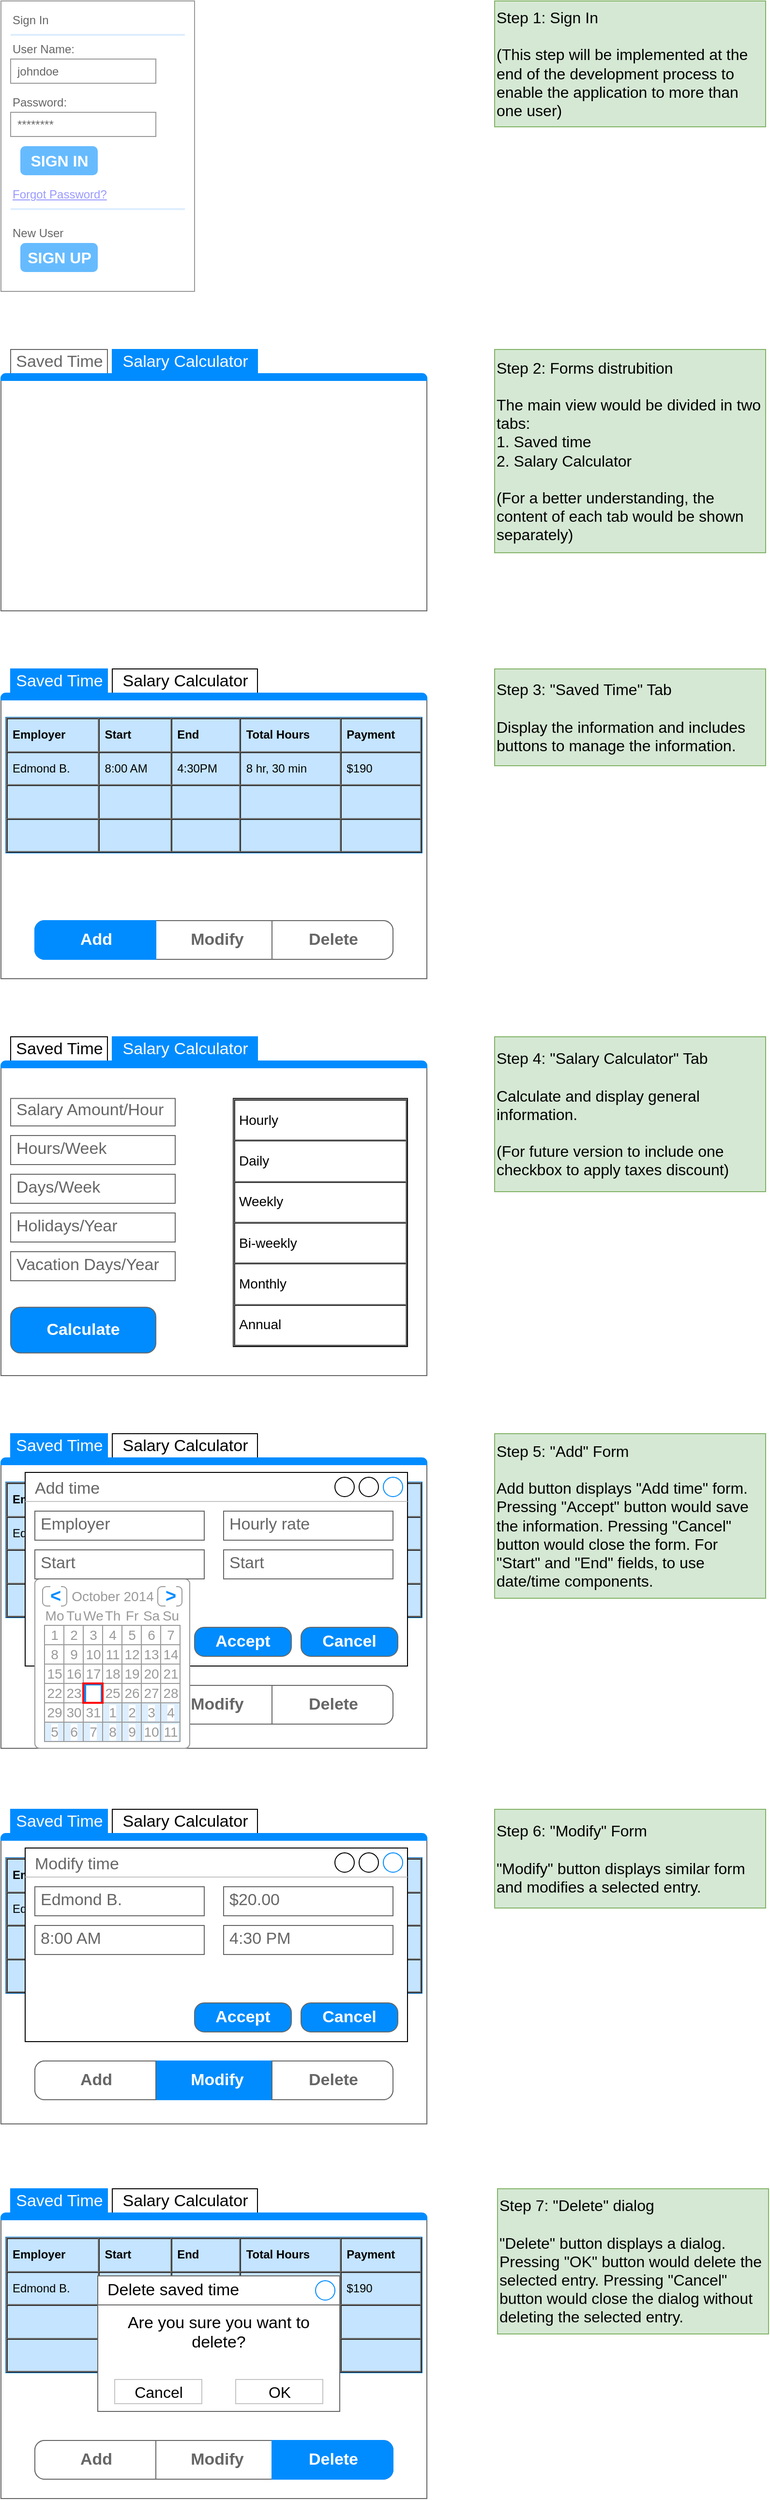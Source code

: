 <mxfile version="15.4.0" type="device"><diagram id="68cm5caINbLfZs6ACU4p" name="Page-1"><mxGraphModel dx="1280" dy="817" grid="1" gridSize="10" guides="1" tooltips="1" connect="1" arrows="1" fold="1" page="1" pageScale="1" pageWidth="850" pageHeight="1100" math="0" shadow="0"><root><mxCell id="0"/><mxCell id="1" parent="0"/><mxCell id="SIRXcxgCs5eC1_aGrx0R-23" value="" style="strokeWidth=1;shadow=0;dashed=0;align=center;html=1;shape=mxgraph.mockup.forms.rrect;rSize=0;strokeColor=#999999;fillColor=#ffffff;" vertex="1" parent="1"><mxGeometry x="40" y="40" width="200" height="300" as="geometry"/></mxCell><mxCell id="SIRXcxgCs5eC1_aGrx0R-24" value="Sign In" style="strokeWidth=1;shadow=0;dashed=0;align=center;html=1;shape=mxgraph.mockup.forms.anchor;fontSize=12;fontColor=#666666;align=left;resizeWidth=1;spacingLeft=0;" vertex="1" parent="SIRXcxgCs5eC1_aGrx0R-23"><mxGeometry width="100" height="20" relative="1" as="geometry"><mxPoint x="10" y="10" as="offset"/></mxGeometry></mxCell><mxCell id="SIRXcxgCs5eC1_aGrx0R-25" value="" style="shape=line;strokeColor=#ddeeff;strokeWidth=2;html=1;resizeWidth=1;" vertex="1" parent="SIRXcxgCs5eC1_aGrx0R-23"><mxGeometry width="180" height="10" relative="1" as="geometry"><mxPoint x="10" y="30" as="offset"/></mxGeometry></mxCell><mxCell id="SIRXcxgCs5eC1_aGrx0R-26" value="User Name:" style="strokeWidth=1;shadow=0;dashed=0;align=center;html=1;shape=mxgraph.mockup.forms.anchor;fontSize=12;fontColor=#666666;align=left;resizeWidth=1;spacingLeft=0;" vertex="1" parent="SIRXcxgCs5eC1_aGrx0R-23"><mxGeometry width="100" height="20" relative="1" as="geometry"><mxPoint x="10" y="40" as="offset"/></mxGeometry></mxCell><mxCell id="SIRXcxgCs5eC1_aGrx0R-27" value="johndoe" style="strokeWidth=1;shadow=0;dashed=0;align=center;html=1;shape=mxgraph.mockup.forms.rrect;rSize=0;strokeColor=#999999;fontColor=#666666;align=left;spacingLeft=5;resizeWidth=1;" vertex="1" parent="SIRXcxgCs5eC1_aGrx0R-23"><mxGeometry width="150" height="25" relative="1" as="geometry"><mxPoint x="10" y="60" as="offset"/></mxGeometry></mxCell><mxCell id="SIRXcxgCs5eC1_aGrx0R-28" value="Password:" style="strokeWidth=1;shadow=0;dashed=0;align=center;html=1;shape=mxgraph.mockup.forms.anchor;fontSize=12;fontColor=#666666;align=left;resizeWidth=1;spacingLeft=0;" vertex="1" parent="SIRXcxgCs5eC1_aGrx0R-23"><mxGeometry width="100" height="20" relative="1" as="geometry"><mxPoint x="10" y="95" as="offset"/></mxGeometry></mxCell><mxCell id="SIRXcxgCs5eC1_aGrx0R-29" value="********" style="strokeWidth=1;shadow=0;dashed=0;align=center;html=1;shape=mxgraph.mockup.forms.rrect;rSize=0;strokeColor=#999999;fontColor=#666666;align=left;spacingLeft=5;resizeWidth=1;" vertex="1" parent="SIRXcxgCs5eC1_aGrx0R-23"><mxGeometry width="150" height="25" relative="1" as="geometry"><mxPoint x="10" y="115" as="offset"/></mxGeometry></mxCell><mxCell id="SIRXcxgCs5eC1_aGrx0R-30" value="SIGN IN" style="strokeWidth=1;shadow=0;dashed=0;align=center;html=1;shape=mxgraph.mockup.forms.rrect;rSize=5;strokeColor=none;fontColor=#ffffff;fillColor=#66bbff;fontSize=16;fontStyle=1;" vertex="1" parent="SIRXcxgCs5eC1_aGrx0R-23"><mxGeometry y="1" width="80" height="30" relative="1" as="geometry"><mxPoint x="20" y="-150" as="offset"/></mxGeometry></mxCell><mxCell id="SIRXcxgCs5eC1_aGrx0R-31" value="Forgot Password?" style="strokeWidth=1;shadow=0;dashed=0;align=center;html=1;shape=mxgraph.mockup.forms.anchor;fontSize=12;fontColor=#9999ff;align=left;spacingLeft=0;fontStyle=4;resizeWidth=1;" vertex="1" parent="SIRXcxgCs5eC1_aGrx0R-23"><mxGeometry y="1" width="150" height="20" relative="1" as="geometry"><mxPoint x="10" y="-110" as="offset"/></mxGeometry></mxCell><mxCell id="SIRXcxgCs5eC1_aGrx0R-32" value="" style="shape=line;strokeColor=#ddeeff;strokeWidth=2;html=1;resizeWidth=1;" vertex="1" parent="SIRXcxgCs5eC1_aGrx0R-23"><mxGeometry y="1" width="180" height="10" relative="1" as="geometry"><mxPoint x="10" y="-90" as="offset"/></mxGeometry></mxCell><mxCell id="SIRXcxgCs5eC1_aGrx0R-33" value="New User" style="strokeWidth=1;shadow=0;dashed=0;align=center;html=1;shape=mxgraph.mockup.forms.anchor;fontSize=12;fontColor=#666666;align=left;spacingLeft=0;resizeWidth=1;" vertex="1" parent="SIRXcxgCs5eC1_aGrx0R-23"><mxGeometry y="1" width="150" height="20" relative="1" as="geometry"><mxPoint x="10" y="-70" as="offset"/></mxGeometry></mxCell><mxCell id="SIRXcxgCs5eC1_aGrx0R-34" value="SIGN UP" style="strokeWidth=1;shadow=0;dashed=0;align=center;html=1;shape=mxgraph.mockup.forms.rrect;rSize=5;strokeColor=none;fontColor=#ffffff;fillColor=#66bbff;fontSize=16;fontStyle=1;" vertex="1" parent="SIRXcxgCs5eC1_aGrx0R-23"><mxGeometry y="1" width="80" height="30" relative="1" as="geometry"><mxPoint x="20" y="-50" as="offset"/></mxGeometry></mxCell><mxCell id="SIRXcxgCs5eC1_aGrx0R-35" value="&lt;font style=&quot;font-size: 16px&quot;&gt;Step 1: Sign In&lt;br&gt;&lt;br&gt;(This step will be implemented at the end of the development process to enable the application to more than one user)&lt;br&gt;&lt;/font&gt;" style="text;html=1;strokeColor=#82b366;fillColor=#d5e8d4;align=left;verticalAlign=middle;whiteSpace=wrap;rounded=0;" vertex="1" parent="1"><mxGeometry x="550" y="40" width="280" height="130" as="geometry"/></mxCell><mxCell id="SIRXcxgCs5eC1_aGrx0R-36" value="" style="strokeWidth=1;shadow=0;dashed=0;align=center;html=1;shape=mxgraph.mockup.containers.marginRect2;rectMarginTop=32;strokeColor=#666666;gradientColor=none;" vertex="1" parent="1"><mxGeometry x="40" y="400" width="440" height="270" as="geometry"/></mxCell><mxCell id="SIRXcxgCs5eC1_aGrx0R-37" value="Saved Time" style="strokeColor=inherit;fillColor=inherit;gradientColor=inherit;strokeWidth=1;shadow=0;dashed=0;align=center;html=1;shape=mxgraph.mockup.containers.rrect;rSize=0;fontSize=17;fontColor=#666666;gradientColor=none;" vertex="1" parent="SIRXcxgCs5eC1_aGrx0R-36"><mxGeometry width="100" height="25" relative="1" as="geometry"><mxPoint x="10" as="offset"/></mxGeometry></mxCell><mxCell id="SIRXcxgCs5eC1_aGrx0R-38" value="Salary Calculator" style="strokeWidth=1;shadow=0;dashed=0;align=center;html=1;shape=mxgraph.mockup.containers.rrect;rSize=0;fontSize=17;fontColor=#ffffff;strokeColor=#008cff;fillColor=#008cff;" vertex="1" parent="SIRXcxgCs5eC1_aGrx0R-36"><mxGeometry width="150" height="25" relative="1" as="geometry"><mxPoint x="115" as="offset"/></mxGeometry></mxCell><mxCell id="SIRXcxgCs5eC1_aGrx0R-40" value="" style="strokeWidth=1;shadow=0;dashed=0;align=center;html=1;shape=mxgraph.mockup.containers.topButton;rSize=5;strokeColor=#008cff;fillColor=#008cff;gradientColor=none;resizeWidth=1;movable=0;deletable=1;" vertex="1" parent="SIRXcxgCs5eC1_aGrx0R-36"><mxGeometry width="440.0" height="7" relative="1" as="geometry"><mxPoint y="25" as="offset"/></mxGeometry></mxCell><mxCell id="SIRXcxgCs5eC1_aGrx0R-41" value="&lt;font style=&quot;font-size: 16px&quot;&gt;Step 2: Forms distrubition&lt;br&gt;&lt;br&gt;The main view would be divided in two tabs:&lt;br&gt;1. Saved time&lt;br&gt;2. Salary Calculator&lt;br&gt;&lt;br&gt;(For a better understanding, the content of each tab would be shown separately)&lt;br&gt;&lt;/font&gt;" style="text;html=1;strokeColor=#82b366;fillColor=#d5e8d4;align=left;verticalAlign=middle;whiteSpace=wrap;rounded=0;" vertex="1" parent="1"><mxGeometry x="550" y="400" width="280" height="210" as="geometry"/></mxCell><mxCell id="SIRXcxgCs5eC1_aGrx0R-47" value="&lt;font style=&quot;font-size: 16px&quot;&gt;Step 3: &quot;Saved Time&quot; Tab&lt;br&gt;&lt;br&gt;Display the information and includes buttons to manage the information.&lt;br&gt;&lt;/font&gt;" style="text;html=1;strokeColor=#82b366;fillColor=#d5e8d4;align=left;verticalAlign=middle;whiteSpace=wrap;rounded=0;" vertex="1" parent="1"><mxGeometry x="550" y="730" width="280" height="100" as="geometry"/></mxCell><mxCell id="SIRXcxgCs5eC1_aGrx0R-48" value="" style="strokeWidth=1;shadow=0;dashed=0;align=center;html=1;shape=mxgraph.mockup.containers.marginRect2;rectMarginTop=32;strokeColor=#666666;gradientColor=none;" vertex="1" parent="1"><mxGeometry x="40" y="730" width="440" height="320" as="geometry"/></mxCell><mxCell id="SIRXcxgCs5eC1_aGrx0R-49" value="Saved Time" style="strokeColor=#008CFF;fillColor=#008CFF;strokeWidth=1;shadow=0;dashed=0;align=center;html=1;shape=mxgraph.mockup.containers.rrect;rSize=0;fontSize=17;fontColor=#ffffff;" vertex="1" parent="SIRXcxgCs5eC1_aGrx0R-48"><mxGeometry width="100" height="25" relative="1" as="geometry"><mxPoint x="10" as="offset"/></mxGeometry></mxCell><mxCell id="SIRXcxgCs5eC1_aGrx0R-50" value="Salary Calculator" style="strokeWidth=1;shadow=0;dashed=0;align=center;html=1;shape=mxgraph.mockup.containers.rrect;rSize=0;fontSize=17;" vertex="1" parent="SIRXcxgCs5eC1_aGrx0R-48"><mxGeometry width="150" height="25" relative="1" as="geometry"><mxPoint x="115" as="offset"/></mxGeometry></mxCell><mxCell id="SIRXcxgCs5eC1_aGrx0R-51" value="" style="strokeWidth=1;shadow=0;dashed=0;align=center;html=1;shape=mxgraph.mockup.containers.topButton;rSize=5;strokeColor=#008cff;fillColor=#008cff;gradientColor=none;resizeWidth=1;movable=0;deletable=1;" vertex="1" parent="SIRXcxgCs5eC1_aGrx0R-48"><mxGeometry width="440.0" height="7" relative="1" as="geometry"><mxPoint y="25" as="offset"/></mxGeometry></mxCell><mxCell id="SIRXcxgCs5eC1_aGrx0R-56" value="" style="strokeWidth=1;shadow=0;dashed=0;align=center;html=1;shape=mxgraph.mockup.rrect;rSize=10;fillColor=#ffffff;strokeColor=#666666;" vertex="1" parent="SIRXcxgCs5eC1_aGrx0R-48"><mxGeometry x="35" y="260" width="370" height="40" as="geometry"/></mxCell><mxCell id="SIRXcxgCs5eC1_aGrx0R-57" value="Modify" style="strokeColor=inherit;fillColor=inherit;gradientColor=inherit;strokeWidth=1;shadow=0;dashed=0;align=center;html=1;shape=mxgraph.mockup.rrect;rSize=0;fontSize=17;fontColor=#666666;fontStyle=1;resizeHeight=1;" vertex="1" parent="SIRXcxgCs5eC1_aGrx0R-56"><mxGeometry width="125" height="40" relative="1" as="geometry"><mxPoint x="125" as="offset"/></mxGeometry></mxCell><mxCell id="SIRXcxgCs5eC1_aGrx0R-59" value="Delete" style="strokeColor=inherit;fillColor=inherit;gradientColor=inherit;strokeWidth=1;shadow=0;dashed=0;align=center;html=1;shape=mxgraph.mockup.rightButton;rSize=10;fontSize=17;fontColor=#666666;fontStyle=1;resizeHeight=1;" vertex="1" parent="SIRXcxgCs5eC1_aGrx0R-56"><mxGeometry x="1" width="125" height="40" relative="1" as="geometry"><mxPoint x="-125" as="offset"/></mxGeometry></mxCell><mxCell id="SIRXcxgCs5eC1_aGrx0R-60" value="Add" style="strokeWidth=1;shadow=0;dashed=0;align=center;html=1;shape=mxgraph.mockup.leftButton;rSize=10;fontSize=17;fontColor=#ffffff;fontStyle=1;fillColor=#008cff;strokeColor=#008cff;resizeHeight=1;" vertex="1" parent="SIRXcxgCs5eC1_aGrx0R-56"><mxGeometry width="125" height="40" relative="1" as="geometry"/></mxCell><mxCell id="SIRXcxgCs5eC1_aGrx0R-68" value="&lt;table cellpadding=&quot;5&quot; cellspacing=&quot;0&quot; border=&quot;1&quot; style=&quot;font-size: 1em ; width: 100% ; height: 100%&quot;&gt;&lt;tbody&gt;&lt;tr&gt;&lt;td&gt;&lt;span&gt;&lt;b&gt;Employer&lt;/b&gt;&lt;/span&gt;&lt;/td&gt;&lt;td&gt;&lt;span&gt;&lt;b&gt;Start&lt;/b&gt;&lt;/span&gt;&lt;/td&gt;&lt;td&gt;&lt;span&gt;&lt;b&gt;End&lt;/b&gt;&lt;/span&gt;&lt;/td&gt;&lt;td&gt;&lt;span&gt;&lt;b&gt;Total Hours&lt;/b&gt;&lt;/span&gt;&lt;/td&gt;&lt;td&gt;&lt;span&gt;&lt;b&gt;Payment&lt;/b&gt;&lt;/span&gt;&lt;/td&gt;&lt;/tr&gt;&lt;tr&gt;&lt;td&gt;&lt;span&gt;Edmond B.&lt;/span&gt;&lt;/td&gt;&lt;td&gt;&lt;span&gt;8:00 AM&lt;/span&gt;&lt;/td&gt;&lt;td&gt;&lt;span&gt;4:30PM&lt;/span&gt;&lt;/td&gt;&lt;td&gt;&lt;span&gt;8 hr, 30 min&lt;/span&gt;&lt;/td&gt;&lt;td&gt;&lt;span&gt;$190&lt;/span&gt;&lt;/td&gt;&lt;/tr&gt;&lt;tr&gt;&lt;td&gt;&lt;span&gt;&lt;br&gt;&lt;/span&gt;&lt;/td&gt;&lt;td&gt;&lt;span&gt;&lt;br&gt;&lt;/span&gt;&lt;/td&gt;&lt;td&gt;&lt;span&gt;&lt;br&gt;&lt;/span&gt;&lt;/td&gt;&lt;td&gt;&lt;span&gt;&lt;br&gt;&lt;/span&gt;&lt;/td&gt;&lt;td&gt;&lt;span&gt;&lt;br&gt;&lt;/span&gt;&lt;/td&gt;&lt;/tr&gt;&lt;tr&gt;&lt;td&gt;&lt;span&gt;&lt;br&gt;&lt;/span&gt;&lt;/td&gt;&lt;td&gt;&lt;span&gt;&lt;br&gt;&lt;/span&gt;&lt;/td&gt;&lt;td&gt;&lt;span&gt;&lt;br&gt;&lt;/span&gt;&lt;/td&gt;&lt;td&gt;&lt;span&gt;&lt;br&gt;&lt;/span&gt;&lt;/td&gt;&lt;td&gt;&lt;span&gt;&lt;br&gt;&lt;/span&gt;&lt;/td&gt;&lt;/tr&gt;&lt;/tbody&gt;&lt;/table&gt; " style="verticalAlign=top;align=left;overflow=fill;fontSize=12;fontFamily=Helvetica;html=1;strokeColor=#008CFF;fillColor=#008CFF;labelBackgroundColor=#C4E4FF;" vertex="1" parent="SIRXcxgCs5eC1_aGrx0R-48"><mxGeometry x="5" y="50" width="430" height="140" as="geometry"/></mxCell><mxCell id="SIRXcxgCs5eC1_aGrx0R-69" value="" style="strokeWidth=1;shadow=0;dashed=0;align=center;html=1;shape=mxgraph.mockup.containers.marginRect2;rectMarginTop=32;strokeColor=#666666;gradientColor=none;" vertex="1" parent="1"><mxGeometry x="40" y="1110" width="440" height="350" as="geometry"/></mxCell><mxCell id="SIRXcxgCs5eC1_aGrx0R-70" value="Saved Time" style="strokeColor=#000000;fillColor=#FFFFFF;strokeWidth=1;shadow=0;dashed=0;align=center;html=1;shape=mxgraph.mockup.containers.rrect;rSize=0;fontSize=17;fontColor=#000000;" vertex="1" parent="SIRXcxgCs5eC1_aGrx0R-69"><mxGeometry width="100" height="25" relative="1" as="geometry"><mxPoint x="10" as="offset"/></mxGeometry></mxCell><mxCell id="SIRXcxgCs5eC1_aGrx0R-71" value="Salary Calculator" style="strokeWidth=1;shadow=0;dashed=0;align=center;html=1;shape=mxgraph.mockup.containers.rrect;rSize=0;fontSize=17;strokeColor=#008CFF;fillColor=#008CFF;fontColor=#FFFFFF;" vertex="1" parent="SIRXcxgCs5eC1_aGrx0R-69"><mxGeometry width="150" height="25" relative="1" as="geometry"><mxPoint x="115" as="offset"/></mxGeometry></mxCell><mxCell id="SIRXcxgCs5eC1_aGrx0R-72" value="" style="strokeWidth=1;shadow=0;dashed=0;align=center;html=1;shape=mxgraph.mockup.containers.topButton;rSize=5;strokeColor=#008cff;fillColor=#008cff;gradientColor=none;resizeWidth=1;movable=0;deletable=1;" vertex="1" parent="SIRXcxgCs5eC1_aGrx0R-69"><mxGeometry width="440.0" height="7" relative="1" as="geometry"><mxPoint y="25" as="offset"/></mxGeometry></mxCell><mxCell id="SIRXcxgCs5eC1_aGrx0R-78" value="Salary Amount/Hour" style="strokeWidth=1;shadow=0;dashed=0;align=center;html=1;shape=mxgraph.mockup.text.textBox;fontColor=#666666;align=left;fontSize=17;spacingLeft=4;spacingTop=-3;strokeColor=#666666;mainText=;labelBackgroundColor=#FFFFFF;fillColor=#FFFFFF;" vertex="1" parent="SIRXcxgCs5eC1_aGrx0R-69"><mxGeometry x="10" y="63.703" width="170" height="28.378" as="geometry"/></mxCell><mxCell id="SIRXcxgCs5eC1_aGrx0R-83" value="Calculate" style="strokeWidth=1;shadow=0;dashed=0;align=center;html=1;shape=mxgraph.mockup.buttons.button;strokeColor=#666666;fontColor=#ffffff;mainText=;buttonStyle=round;fontSize=17;fontStyle=1;fillColor=#008cff;whiteSpace=wrap;labelBackgroundColor=#008CFF;" vertex="1" parent="SIRXcxgCs5eC1_aGrx0R-69"><mxGeometry x="10" y="279.324" width="150" height="47.297" as="geometry"/></mxCell><mxCell id="SIRXcxgCs5eC1_aGrx0R-84" value="&lt;table cellpadding=&quot;4&quot; cellspacing=&quot;0&quot; border=&quot;1&quot; style=&quot;font-size: 14px ; width: 100% ; height: 100%&quot;&gt;&lt;tbody style=&quot;font-size: 14px&quot;&gt;&lt;tr style=&quot;font-size: 14px&quot;&gt;&lt;th style=&quot;font-size: 14px&quot;&gt;&lt;font color=&quot;#000000&quot;&gt;&lt;span style=&quot;font-weight: 400&quot;&gt;Hourly&lt;/span&gt;&lt;/font&gt;&lt;/th&gt;&lt;/tr&gt;&lt;tr style=&quot;font-size: 14px&quot;&gt;&lt;td style=&quot;font-size: 14px&quot;&gt;&lt;font color=&quot;#000000&quot; style=&quot;font-size: 14px&quot;&gt;Daily&lt;/font&gt;&lt;/td&gt;&lt;/tr&gt;&lt;tr style=&quot;font-size: 14px&quot;&gt;&lt;td style=&quot;font-size: 14px&quot;&gt;&lt;font color=&quot;#000000&quot;&gt;Weekly&lt;/font&gt;&lt;/td&gt;&lt;/tr&gt;&lt;tr style=&quot;font-size: 14px&quot;&gt;&lt;td style=&quot;font-size: 14px&quot;&gt;&lt;font color=&quot;#000000&quot;&gt;Bi-weekly&lt;/font&gt;&lt;/td&gt;&lt;/tr&gt;&lt;tr style=&quot;font-size: 14px&quot;&gt;&lt;td style=&quot;font-size: 14px&quot;&gt;&lt;font color=&quot;#000000&quot;&gt;Monthly&lt;/font&gt;&lt;/td&gt;&lt;/tr&gt;&lt;tr style=&quot;font-size: 14px&quot;&gt;&lt;td style=&quot;font-size: 14px&quot;&gt;&lt;font color=&quot;#000000&quot;&gt;Annual&lt;/font&gt;&lt;/td&gt;&lt;/tr&gt;&lt;/tbody&gt;&lt;/table&gt; " style="verticalAlign=top;align=left;overflow=fill;fontSize=14;fontFamily=Helvetica;html=1;labelBackgroundColor=#FFFFFF;fontColor=#FFFFFF;strokeColor=#000000;fillColor=#FFFFFF;" vertex="1" parent="SIRXcxgCs5eC1_aGrx0R-69"><mxGeometry x="240" y="63.7" width="180" height="256.3" as="geometry"/></mxCell><mxCell id="SIRXcxgCs5eC1_aGrx0R-79" value="Hours/Week" style="strokeWidth=1;shadow=0;dashed=0;align=center;html=1;shape=mxgraph.mockup.text.textBox;fontColor=#666666;align=left;fontSize=17;spacingLeft=4;spacingTop=-3;strokeColor=#666666;mainText=;labelBackgroundColor=#FFFFFF;fillColor=#FFFFFF;" vertex="1" parent="1"><mxGeometry x="50" y="1212" width="170" height="30" as="geometry"/></mxCell><mxCell id="SIRXcxgCs5eC1_aGrx0R-80" value="Days/Week" style="strokeWidth=1;shadow=0;dashed=0;align=center;html=1;shape=mxgraph.mockup.text.textBox;fontColor=#666666;align=left;fontSize=17;spacingLeft=4;spacingTop=-3;strokeColor=#666666;mainText=;labelBackgroundColor=#FFFFFF;fillColor=#FFFFFF;" vertex="1" parent="1"><mxGeometry x="50" y="1252" width="170" height="30" as="geometry"/></mxCell><mxCell id="SIRXcxgCs5eC1_aGrx0R-81" value="Holidays/Year" style="strokeWidth=1;shadow=0;dashed=0;align=center;html=1;shape=mxgraph.mockup.text.textBox;fontColor=#666666;align=left;fontSize=17;spacingLeft=4;spacingTop=-3;strokeColor=#666666;mainText=;labelBackgroundColor=#FFFFFF;fillColor=#FFFFFF;" vertex="1" parent="1"><mxGeometry x="50" y="1292" width="170" height="30" as="geometry"/></mxCell><mxCell id="SIRXcxgCs5eC1_aGrx0R-82" value="Vacation Days/Year" style="strokeWidth=1;shadow=0;dashed=0;align=center;html=1;shape=mxgraph.mockup.text.textBox;fontColor=#666666;align=left;fontSize=17;spacingLeft=4;spacingTop=-3;strokeColor=#666666;mainText=;labelBackgroundColor=#FFFFFF;fillColor=#FFFFFF;" vertex="1" parent="1"><mxGeometry x="50" y="1332" width="170" height="30" as="geometry"/></mxCell><mxCell id="SIRXcxgCs5eC1_aGrx0R-85" value="&lt;font style=&quot;font-size: 16px&quot;&gt;Step 4: &quot;Salary Calculator&quot; Tab&lt;br&gt;&lt;br&gt;Calculate and display general information.&lt;br&gt;&lt;br&gt;(For future version to include one checkbox to apply taxes discount)&lt;br&gt;&lt;/font&gt;" style="text;html=1;strokeColor=#82b366;fillColor=#d5e8d4;align=left;verticalAlign=middle;whiteSpace=wrap;rounded=0;" vertex="1" parent="1"><mxGeometry x="550" y="1110" width="280" height="160" as="geometry"/></mxCell><mxCell id="SIRXcxgCs5eC1_aGrx0R-86" value="" style="strokeWidth=1;shadow=0;dashed=0;align=center;html=1;shape=mxgraph.mockup.containers.marginRect2;rectMarginTop=32;strokeColor=#666666;gradientColor=none;" vertex="1" parent="1"><mxGeometry x="40" y="1520" width="440" height="325" as="geometry"/></mxCell><mxCell id="SIRXcxgCs5eC1_aGrx0R-87" value="Saved Time" style="strokeColor=#008CFF;fillColor=#008CFF;strokeWidth=1;shadow=0;dashed=0;align=center;html=1;shape=mxgraph.mockup.containers.rrect;rSize=0;fontSize=17;fontColor=#ffffff;" vertex="1" parent="SIRXcxgCs5eC1_aGrx0R-86"><mxGeometry width="100" height="25" relative="1" as="geometry"><mxPoint x="10" as="offset"/></mxGeometry></mxCell><mxCell id="SIRXcxgCs5eC1_aGrx0R-88" value="Salary Calculator" style="strokeWidth=1;shadow=0;dashed=0;align=center;html=1;shape=mxgraph.mockup.containers.rrect;rSize=0;fontSize=17;" vertex="1" parent="SIRXcxgCs5eC1_aGrx0R-86"><mxGeometry width="150" height="25" relative="1" as="geometry"><mxPoint x="115" as="offset"/></mxGeometry></mxCell><mxCell id="SIRXcxgCs5eC1_aGrx0R-89" value="" style="strokeWidth=1;shadow=0;dashed=0;align=center;html=1;shape=mxgraph.mockup.containers.topButton;rSize=5;strokeColor=#008cff;fillColor=#008cff;gradientColor=none;resizeWidth=1;movable=0;deletable=1;" vertex="1" parent="SIRXcxgCs5eC1_aGrx0R-86"><mxGeometry width="440.0" height="7" relative="1" as="geometry"><mxPoint y="25" as="offset"/></mxGeometry></mxCell><mxCell id="SIRXcxgCs5eC1_aGrx0R-90" value="" style="strokeWidth=1;shadow=0;dashed=0;align=center;html=1;shape=mxgraph.mockup.rrect;rSize=10;fillColor=#ffffff;strokeColor=#666666;" vertex="1" parent="SIRXcxgCs5eC1_aGrx0R-86"><mxGeometry x="35" y="260" width="370" height="40" as="geometry"/></mxCell><mxCell id="SIRXcxgCs5eC1_aGrx0R-91" value="Modify" style="strokeColor=inherit;fillColor=inherit;gradientColor=inherit;strokeWidth=1;shadow=0;dashed=0;align=center;html=1;shape=mxgraph.mockup.rrect;rSize=0;fontSize=17;fontColor=#666666;fontStyle=1;resizeHeight=1;" vertex="1" parent="SIRXcxgCs5eC1_aGrx0R-90"><mxGeometry width="125" height="40" relative="1" as="geometry"><mxPoint x="125" as="offset"/></mxGeometry></mxCell><mxCell id="SIRXcxgCs5eC1_aGrx0R-92" value="Delete" style="strokeColor=inherit;fillColor=inherit;gradientColor=inherit;strokeWidth=1;shadow=0;dashed=0;align=center;html=1;shape=mxgraph.mockup.rightButton;rSize=10;fontSize=17;fontColor=#666666;fontStyle=1;resizeHeight=1;" vertex="1" parent="SIRXcxgCs5eC1_aGrx0R-90"><mxGeometry x="1" width="125" height="40" relative="1" as="geometry"><mxPoint x="-125" as="offset"/></mxGeometry></mxCell><mxCell id="SIRXcxgCs5eC1_aGrx0R-93" value="Add" style="strokeWidth=1;shadow=0;dashed=0;align=center;html=1;shape=mxgraph.mockup.leftButton;rSize=10;fontSize=17;fontColor=#ffffff;fontStyle=1;fillColor=#008cff;strokeColor=#008cff;resizeHeight=1;" vertex="1" parent="SIRXcxgCs5eC1_aGrx0R-90"><mxGeometry width="125" height="40" relative="1" as="geometry"/></mxCell><mxCell id="SIRXcxgCs5eC1_aGrx0R-94" value="&lt;table cellpadding=&quot;5&quot; cellspacing=&quot;0&quot; border=&quot;1&quot; style=&quot;font-size: 1em ; width: 100% ; height: 100%&quot;&gt;&lt;tbody&gt;&lt;tr&gt;&lt;td&gt;&lt;span&gt;&lt;b&gt;Employer&lt;/b&gt;&lt;/span&gt;&lt;/td&gt;&lt;td&gt;&lt;span&gt;&lt;b&gt;Start&lt;/b&gt;&lt;/span&gt;&lt;/td&gt;&lt;td&gt;&lt;span&gt;&lt;b&gt;End&lt;/b&gt;&lt;/span&gt;&lt;/td&gt;&lt;td&gt;&lt;span&gt;&lt;b&gt;Total Hours&lt;/b&gt;&lt;/span&gt;&lt;/td&gt;&lt;td&gt;&lt;span&gt;&lt;b&gt;Payment&lt;/b&gt;&lt;/span&gt;&lt;/td&gt;&lt;/tr&gt;&lt;tr&gt;&lt;td&gt;&lt;span&gt;Edmond B.&lt;/span&gt;&lt;/td&gt;&lt;td&gt;&lt;span&gt;8:00 AM&lt;/span&gt;&lt;/td&gt;&lt;td&gt;&lt;span&gt;4:30PM&lt;/span&gt;&lt;/td&gt;&lt;td&gt;&lt;span&gt;8 hr, 30 min&lt;/span&gt;&lt;/td&gt;&lt;td&gt;&lt;span&gt;$190&lt;/span&gt;&lt;/td&gt;&lt;/tr&gt;&lt;tr&gt;&lt;td&gt;&lt;span&gt;&lt;br&gt;&lt;/span&gt;&lt;/td&gt;&lt;td&gt;&lt;span&gt;&lt;br&gt;&lt;/span&gt;&lt;/td&gt;&lt;td&gt;&lt;span&gt;&lt;br&gt;&lt;/span&gt;&lt;/td&gt;&lt;td&gt;&lt;span&gt;&lt;br&gt;&lt;/span&gt;&lt;/td&gt;&lt;td&gt;&lt;span&gt;&lt;br&gt;&lt;/span&gt;&lt;/td&gt;&lt;/tr&gt;&lt;tr&gt;&lt;td&gt;&lt;span&gt;&lt;br&gt;&lt;/span&gt;&lt;/td&gt;&lt;td&gt;&lt;span&gt;&lt;br&gt;&lt;/span&gt;&lt;/td&gt;&lt;td&gt;&lt;span&gt;&lt;br&gt;&lt;/span&gt;&lt;/td&gt;&lt;td&gt;&lt;span&gt;&lt;br&gt;&lt;/span&gt;&lt;/td&gt;&lt;td&gt;&lt;span&gt;&lt;br&gt;&lt;/span&gt;&lt;/td&gt;&lt;/tr&gt;&lt;/tbody&gt;&lt;/table&gt; " style="verticalAlign=top;align=left;overflow=fill;fontSize=12;fontFamily=Helvetica;html=1;strokeColor=#008CFF;fillColor=#008CFF;labelBackgroundColor=#C4E4FF;" vertex="1" parent="SIRXcxgCs5eC1_aGrx0R-86"><mxGeometry x="5" y="50" width="430" height="140" as="geometry"/></mxCell><mxCell id="SIRXcxgCs5eC1_aGrx0R-96" value="Add time" style="strokeWidth=1;shadow=0;dashed=0;align=center;html=1;shape=mxgraph.mockup.containers.window;align=left;verticalAlign=top;spacingLeft=8;strokeColor2=#008cff;strokeColor3=#c4c4c4;fontColor=#666666;mainText=;fontSize=17;labelBackgroundColor=none;fillColor=#FFFFFF;" vertex="1" parent="SIRXcxgCs5eC1_aGrx0R-86"><mxGeometry x="25" y="40" width="395" height="200" as="geometry"/></mxCell><mxCell id="SIRXcxgCs5eC1_aGrx0R-97" value="Employer" style="strokeWidth=1;shadow=0;dashed=0;align=center;html=1;shape=mxgraph.mockup.text.textBox;fontColor=#666666;align=left;fontSize=17;spacingLeft=4;spacingTop=-3;strokeColor=#666666;mainText=;labelBackgroundColor=#FFFFFF;fillColor=#FFFFFF;" vertex="1" parent="SIRXcxgCs5eC1_aGrx0R-86"><mxGeometry x="35" y="80" width="175" height="30" as="geometry"/></mxCell><mxCell id="SIRXcxgCs5eC1_aGrx0R-101" value="" style="strokeWidth=1;shadow=0;dashed=0;align=center;html=1;shape=mxgraph.mockup.forms.rrect;rSize=5;strokeColor=#999999;fillColor=#ffffff;labelBackgroundColor=#FFFFFF;fontSize=14;fontColor=#FFFFFF;" vertex="1" parent="SIRXcxgCs5eC1_aGrx0R-86"><mxGeometry x="35" y="150" width="160" height="175" as="geometry"/></mxCell><mxCell id="SIRXcxgCs5eC1_aGrx0R-102" value="October 2014" style="strokeWidth=1;shadow=0;dashed=0;align=center;html=1;shape=mxgraph.mockup.forms.anchor;fontColor=#999999;labelBackgroundColor=#FFFFFF;fontSize=14;fillColor=#FFFFFF;" vertex="1" parent="SIRXcxgCs5eC1_aGrx0R-101"><mxGeometry x="30" y="8" width="100" height="20" as="geometry"/></mxCell><mxCell id="SIRXcxgCs5eC1_aGrx0R-103" value="&lt;" style="strokeWidth=1;shadow=0;dashed=0;align=center;html=1;shape=mxgraph.mockup.forms.rrect;rSize=4;strokeColor=#999999;fontColor=#008cff;fontSize=19;fontStyle=1;labelBackgroundColor=#FFFFFF;fillColor=#FFFFFF;" vertex="1" parent="SIRXcxgCs5eC1_aGrx0R-101"><mxGeometry x="8" y="8" width="25" height="20" as="geometry"/></mxCell><mxCell id="SIRXcxgCs5eC1_aGrx0R-104" value="&gt;" style="strokeWidth=1;shadow=0;dashed=0;align=center;html=1;shape=mxgraph.mockup.forms.rrect;rSize=4;strokeColor=#999999;fontColor=#008cff;fontSize=19;fontStyle=1;labelBackgroundColor=#FFFFFF;fillColor=#FFFFFF;" vertex="1" parent="SIRXcxgCs5eC1_aGrx0R-101"><mxGeometry x="127" y="8" width="25" height="20" as="geometry"/></mxCell><mxCell id="SIRXcxgCs5eC1_aGrx0R-105" value="Mo" style="strokeWidth=1;shadow=0;dashed=0;align=center;html=1;shape=mxgraph.mockup.forms.anchor;fontColor=#999999;labelBackgroundColor=#FFFFFF;fontSize=14;fillColor=#FFFFFF;" vertex="1" parent="SIRXcxgCs5eC1_aGrx0R-101"><mxGeometry x="10" y="28" width="20" height="20" as="geometry"/></mxCell><mxCell id="SIRXcxgCs5eC1_aGrx0R-106" value="Tu" style="strokeWidth=1;shadow=0;dashed=0;align=center;html=1;shape=mxgraph.mockup.forms.anchor;fontColor=#999999;labelBackgroundColor=#FFFFFF;fontSize=14;fillColor=#FFFFFF;" vertex="1" parent="SIRXcxgCs5eC1_aGrx0R-101"><mxGeometry x="30" y="28" width="20" height="20" as="geometry"/></mxCell><mxCell id="SIRXcxgCs5eC1_aGrx0R-107" value="We" style="strokeWidth=1;shadow=0;dashed=0;align=center;html=1;shape=mxgraph.mockup.forms.anchor;fontColor=#999999;labelBackgroundColor=#FFFFFF;fontSize=14;fillColor=#FFFFFF;" vertex="1" parent="SIRXcxgCs5eC1_aGrx0R-101"><mxGeometry x="50" y="28" width="20" height="20" as="geometry"/></mxCell><mxCell id="SIRXcxgCs5eC1_aGrx0R-108" value="Th" style="strokeWidth=1;shadow=0;dashed=0;align=center;html=1;shape=mxgraph.mockup.forms.anchor;fontColor=#999999;labelBackgroundColor=#FFFFFF;fontSize=14;fillColor=#FFFFFF;" vertex="1" parent="SIRXcxgCs5eC1_aGrx0R-101"><mxGeometry x="70" y="28" width="20" height="20" as="geometry"/></mxCell><mxCell id="SIRXcxgCs5eC1_aGrx0R-109" value="Fr" style="strokeWidth=1;shadow=0;dashed=0;align=center;html=1;shape=mxgraph.mockup.forms.anchor;fontColor=#999999;labelBackgroundColor=#FFFFFF;fontSize=14;fillColor=#FFFFFF;" vertex="1" parent="SIRXcxgCs5eC1_aGrx0R-101"><mxGeometry x="90" y="28" width="20" height="20" as="geometry"/></mxCell><mxCell id="SIRXcxgCs5eC1_aGrx0R-110" value="Sa" style="strokeWidth=1;shadow=0;dashed=0;align=center;html=1;shape=mxgraph.mockup.forms.anchor;fontColor=#999999;labelBackgroundColor=#FFFFFF;fontSize=14;fillColor=#FFFFFF;" vertex="1" parent="SIRXcxgCs5eC1_aGrx0R-101"><mxGeometry x="110" y="28" width="20" height="20" as="geometry"/></mxCell><mxCell id="SIRXcxgCs5eC1_aGrx0R-111" value="Su" style="strokeWidth=1;shadow=0;dashed=0;align=center;html=1;shape=mxgraph.mockup.forms.anchor;fontColor=#999999;labelBackgroundColor=#FFFFFF;fontSize=14;fillColor=#FFFFFF;" vertex="1" parent="SIRXcxgCs5eC1_aGrx0R-101"><mxGeometry x="130" y="28" width="20" height="20" as="geometry"/></mxCell><mxCell id="SIRXcxgCs5eC1_aGrx0R-112" value="1" style="strokeWidth=1;shadow=0;dashed=0;align=center;html=1;shape=mxgraph.mockup.forms.rrect;rSize=0;strokeColor=#999999;fontColor=#999999;labelBackgroundColor=#FFFFFF;fontSize=14;fillColor=#FFFFFF;" vertex="1" parent="SIRXcxgCs5eC1_aGrx0R-101"><mxGeometry x="10" y="48" width="20" height="20" as="geometry"/></mxCell><mxCell id="SIRXcxgCs5eC1_aGrx0R-113" value="2" style="strokeWidth=1;shadow=0;dashed=0;align=center;html=1;shape=mxgraph.mockup.forms.rrect;rSize=0;strokeColor=#999999;fontColor=#999999;labelBackgroundColor=#FFFFFF;fontSize=14;fillColor=#FFFFFF;" vertex="1" parent="SIRXcxgCs5eC1_aGrx0R-101"><mxGeometry x="30" y="48" width="20" height="20" as="geometry"/></mxCell><mxCell id="SIRXcxgCs5eC1_aGrx0R-114" value="3" style="strokeWidth=1;shadow=0;dashed=0;align=center;html=1;shape=mxgraph.mockup.forms.rrect;rSize=0;strokeColor=#999999;fontColor=#999999;labelBackgroundColor=#FFFFFF;fontSize=14;fillColor=#FFFFFF;" vertex="1" parent="SIRXcxgCs5eC1_aGrx0R-101"><mxGeometry x="50" y="48" width="20" height="20" as="geometry"/></mxCell><mxCell id="SIRXcxgCs5eC1_aGrx0R-115" value="4" style="strokeWidth=1;shadow=0;dashed=0;align=center;html=1;shape=mxgraph.mockup.forms.rrect;rSize=0;strokeColor=#999999;fontColor=#999999;labelBackgroundColor=#FFFFFF;fontSize=14;fillColor=#FFFFFF;" vertex="1" parent="SIRXcxgCs5eC1_aGrx0R-101"><mxGeometry x="70" y="48" width="20" height="20" as="geometry"/></mxCell><mxCell id="SIRXcxgCs5eC1_aGrx0R-116" value="5" style="strokeWidth=1;shadow=0;dashed=0;align=center;html=1;shape=mxgraph.mockup.forms.rrect;rSize=0;strokeColor=#999999;fontColor=#999999;labelBackgroundColor=#FFFFFF;fontSize=14;fillColor=#FFFFFF;" vertex="1" parent="SIRXcxgCs5eC1_aGrx0R-101"><mxGeometry x="90" y="48" width="20" height="20" as="geometry"/></mxCell><mxCell id="SIRXcxgCs5eC1_aGrx0R-117" value="6" style="strokeWidth=1;shadow=0;dashed=0;align=center;html=1;shape=mxgraph.mockup.forms.rrect;rSize=0;strokeColor=#999999;fontColor=#999999;labelBackgroundColor=#FFFFFF;fontSize=14;fillColor=#FFFFFF;" vertex="1" parent="SIRXcxgCs5eC1_aGrx0R-101"><mxGeometry x="110" y="48" width="20" height="20" as="geometry"/></mxCell><mxCell id="SIRXcxgCs5eC1_aGrx0R-118" value="7" style="strokeWidth=1;shadow=0;dashed=0;align=center;html=1;shape=mxgraph.mockup.forms.rrect;rSize=0;strokeColor=#999999;fontColor=#999999;labelBackgroundColor=#FFFFFF;fontSize=14;fillColor=#FFFFFF;" vertex="1" parent="SIRXcxgCs5eC1_aGrx0R-101"><mxGeometry x="130" y="48" width="20" height="20" as="geometry"/></mxCell><mxCell id="SIRXcxgCs5eC1_aGrx0R-119" value="8" style="strokeWidth=1;shadow=0;dashed=0;align=center;html=1;shape=mxgraph.mockup.forms.rrect;rSize=0;strokeColor=#999999;fontColor=#999999;labelBackgroundColor=#FFFFFF;fontSize=14;fillColor=#FFFFFF;" vertex="1" parent="SIRXcxgCs5eC1_aGrx0R-101"><mxGeometry x="10" y="68" width="20" height="20" as="geometry"/></mxCell><mxCell id="SIRXcxgCs5eC1_aGrx0R-120" value="9" style="strokeWidth=1;shadow=0;dashed=0;align=center;html=1;shape=mxgraph.mockup.forms.rrect;rSize=0;strokeColor=#999999;fontColor=#999999;labelBackgroundColor=#FFFFFF;fontSize=14;fillColor=#FFFFFF;" vertex="1" parent="SIRXcxgCs5eC1_aGrx0R-101"><mxGeometry x="30" y="68" width="20" height="20" as="geometry"/></mxCell><mxCell id="SIRXcxgCs5eC1_aGrx0R-121" value="10" style="strokeWidth=1;shadow=0;dashed=0;align=center;html=1;shape=mxgraph.mockup.forms.rrect;rSize=0;strokeColor=#999999;fontColor=#999999;labelBackgroundColor=#FFFFFF;fontSize=14;fillColor=#FFFFFF;" vertex="1" parent="SIRXcxgCs5eC1_aGrx0R-101"><mxGeometry x="50" y="68" width="20" height="20" as="geometry"/></mxCell><mxCell id="SIRXcxgCs5eC1_aGrx0R-122" value="11" style="strokeWidth=1;shadow=0;dashed=0;align=center;html=1;shape=mxgraph.mockup.forms.rrect;rSize=0;strokeColor=#999999;fontColor=#999999;labelBackgroundColor=#FFFFFF;fontSize=14;fillColor=#FFFFFF;" vertex="1" parent="SIRXcxgCs5eC1_aGrx0R-101"><mxGeometry x="70" y="68" width="20" height="20" as="geometry"/></mxCell><mxCell id="SIRXcxgCs5eC1_aGrx0R-123" value="12" style="strokeWidth=1;shadow=0;dashed=0;align=center;html=1;shape=mxgraph.mockup.forms.rrect;rSize=0;strokeColor=#999999;fontColor=#999999;labelBackgroundColor=#FFFFFF;fontSize=14;fillColor=#FFFFFF;" vertex="1" parent="SIRXcxgCs5eC1_aGrx0R-101"><mxGeometry x="90" y="68" width="20" height="20" as="geometry"/></mxCell><mxCell id="SIRXcxgCs5eC1_aGrx0R-124" value="13" style="strokeWidth=1;shadow=0;dashed=0;align=center;html=1;shape=mxgraph.mockup.forms.rrect;rSize=0;strokeColor=#999999;fontColor=#999999;labelBackgroundColor=#FFFFFF;fontSize=14;fillColor=#FFFFFF;" vertex="1" parent="SIRXcxgCs5eC1_aGrx0R-101"><mxGeometry x="110" y="68" width="20" height="20" as="geometry"/></mxCell><mxCell id="SIRXcxgCs5eC1_aGrx0R-125" value="14" style="strokeWidth=1;shadow=0;dashed=0;align=center;html=1;shape=mxgraph.mockup.forms.rrect;rSize=0;strokeColor=#999999;fontColor=#999999;labelBackgroundColor=#FFFFFF;fontSize=14;fillColor=#FFFFFF;" vertex="1" parent="SIRXcxgCs5eC1_aGrx0R-101"><mxGeometry x="130" y="68" width="20" height="20" as="geometry"/></mxCell><mxCell id="SIRXcxgCs5eC1_aGrx0R-126" value="15" style="strokeWidth=1;shadow=0;dashed=0;align=center;html=1;shape=mxgraph.mockup.forms.rrect;rSize=0;strokeColor=#999999;fontColor=#999999;labelBackgroundColor=#FFFFFF;fontSize=14;fillColor=#FFFFFF;" vertex="1" parent="SIRXcxgCs5eC1_aGrx0R-101"><mxGeometry x="10" y="88" width="20" height="20" as="geometry"/></mxCell><mxCell id="SIRXcxgCs5eC1_aGrx0R-127" value="16" style="strokeWidth=1;shadow=0;dashed=0;align=center;html=1;shape=mxgraph.mockup.forms.rrect;rSize=0;strokeColor=#999999;fontColor=#999999;labelBackgroundColor=#FFFFFF;fontSize=14;fillColor=#FFFFFF;" vertex="1" parent="SIRXcxgCs5eC1_aGrx0R-101"><mxGeometry x="30" y="88" width="20" height="20" as="geometry"/></mxCell><mxCell id="SIRXcxgCs5eC1_aGrx0R-128" value="17" style="strokeWidth=1;shadow=0;dashed=0;align=center;html=1;shape=mxgraph.mockup.forms.rrect;rSize=0;strokeColor=#999999;fontColor=#999999;labelBackgroundColor=#FFFFFF;fontSize=14;fillColor=#FFFFFF;" vertex="1" parent="SIRXcxgCs5eC1_aGrx0R-101"><mxGeometry x="50" y="88" width="20" height="20" as="geometry"/></mxCell><mxCell id="SIRXcxgCs5eC1_aGrx0R-129" value="18" style="strokeWidth=1;shadow=0;dashed=0;align=center;html=1;shape=mxgraph.mockup.forms.rrect;rSize=0;strokeColor=#999999;fontColor=#999999;labelBackgroundColor=#FFFFFF;fontSize=14;fillColor=#FFFFFF;" vertex="1" parent="SIRXcxgCs5eC1_aGrx0R-101"><mxGeometry x="70" y="88" width="20" height="20" as="geometry"/></mxCell><mxCell id="SIRXcxgCs5eC1_aGrx0R-130" value="19" style="strokeWidth=1;shadow=0;dashed=0;align=center;html=1;shape=mxgraph.mockup.forms.rrect;rSize=0;strokeColor=#999999;fontColor=#999999;labelBackgroundColor=#FFFFFF;fontSize=14;fillColor=#FFFFFF;" vertex="1" parent="SIRXcxgCs5eC1_aGrx0R-101"><mxGeometry x="90" y="88" width="20" height="20" as="geometry"/></mxCell><mxCell id="SIRXcxgCs5eC1_aGrx0R-131" value="20" style="strokeWidth=1;shadow=0;dashed=0;align=center;html=1;shape=mxgraph.mockup.forms.rrect;rSize=0;strokeColor=#999999;fontColor=#999999;labelBackgroundColor=#FFFFFF;fontSize=14;fillColor=#FFFFFF;" vertex="1" parent="SIRXcxgCs5eC1_aGrx0R-101"><mxGeometry x="110" y="88" width="20" height="20" as="geometry"/></mxCell><mxCell id="SIRXcxgCs5eC1_aGrx0R-132" value="21" style="strokeWidth=1;shadow=0;dashed=0;align=center;html=1;shape=mxgraph.mockup.forms.rrect;rSize=0;strokeColor=#999999;fontColor=#999999;labelBackgroundColor=#FFFFFF;fontSize=14;fillColor=#FFFFFF;" vertex="1" parent="SIRXcxgCs5eC1_aGrx0R-101"><mxGeometry x="130" y="88" width="20" height="20" as="geometry"/></mxCell><mxCell id="SIRXcxgCs5eC1_aGrx0R-133" value="22" style="strokeWidth=1;shadow=0;dashed=0;align=center;html=1;shape=mxgraph.mockup.forms.rrect;rSize=0;strokeColor=#999999;fontColor=#999999;labelBackgroundColor=#FFFFFF;fontSize=14;fillColor=#FFFFFF;" vertex="1" parent="SIRXcxgCs5eC1_aGrx0R-101"><mxGeometry x="10" y="108" width="20" height="20" as="geometry"/></mxCell><mxCell id="SIRXcxgCs5eC1_aGrx0R-134" value="23" style="strokeWidth=1;shadow=0;dashed=0;align=center;html=1;shape=mxgraph.mockup.forms.rrect;rSize=0;strokeColor=#999999;fontColor=#999999;labelBackgroundColor=#FFFFFF;fontSize=14;fillColor=#FFFFFF;" vertex="1" parent="SIRXcxgCs5eC1_aGrx0R-101"><mxGeometry x="30" y="108" width="20" height="20" as="geometry"/></mxCell><mxCell id="SIRXcxgCs5eC1_aGrx0R-135" value="25" style="strokeWidth=1;shadow=0;dashed=0;align=center;html=1;shape=mxgraph.mockup.forms.rrect;rSize=0;strokeColor=#999999;fontColor=#999999;labelBackgroundColor=#FFFFFF;fontSize=14;fillColor=#FFFFFF;" vertex="1" parent="SIRXcxgCs5eC1_aGrx0R-101"><mxGeometry x="70" y="108" width="20" height="20" as="geometry"/></mxCell><mxCell id="SIRXcxgCs5eC1_aGrx0R-136" value="26" style="strokeWidth=1;shadow=0;dashed=0;align=center;html=1;shape=mxgraph.mockup.forms.rrect;rSize=0;strokeColor=#999999;fontColor=#999999;labelBackgroundColor=#FFFFFF;fontSize=14;fillColor=#FFFFFF;" vertex="1" parent="SIRXcxgCs5eC1_aGrx0R-101"><mxGeometry x="90" y="108" width="20" height="20" as="geometry"/></mxCell><mxCell id="SIRXcxgCs5eC1_aGrx0R-137" value="27" style="strokeWidth=1;shadow=0;dashed=0;align=center;html=1;shape=mxgraph.mockup.forms.rrect;rSize=0;strokeColor=#999999;fontColor=#999999;labelBackgroundColor=#FFFFFF;fontSize=14;fillColor=#FFFFFF;" vertex="1" parent="SIRXcxgCs5eC1_aGrx0R-101"><mxGeometry x="110" y="108" width="20" height="20" as="geometry"/></mxCell><mxCell id="SIRXcxgCs5eC1_aGrx0R-138" value="28" style="strokeWidth=1;shadow=0;dashed=0;align=center;html=1;shape=mxgraph.mockup.forms.rrect;rSize=0;strokeColor=#999999;fontColor=#999999;labelBackgroundColor=#FFFFFF;fontSize=14;fillColor=#FFFFFF;" vertex="1" parent="SIRXcxgCs5eC1_aGrx0R-101"><mxGeometry x="130" y="108" width="20" height="20" as="geometry"/></mxCell><mxCell id="SIRXcxgCs5eC1_aGrx0R-139" value="29" style="strokeWidth=1;shadow=0;dashed=0;align=center;html=1;shape=mxgraph.mockup.forms.rrect;rSize=0;strokeColor=#999999;fontColor=#999999;labelBackgroundColor=#FFFFFF;fontSize=14;fillColor=#FFFFFF;" vertex="1" parent="SIRXcxgCs5eC1_aGrx0R-101"><mxGeometry x="10" y="128" width="20" height="20" as="geometry"/></mxCell><mxCell id="SIRXcxgCs5eC1_aGrx0R-140" value="30" style="strokeWidth=1;shadow=0;dashed=0;align=center;html=1;shape=mxgraph.mockup.forms.rrect;rSize=0;strokeColor=#999999;fontColor=#999999;labelBackgroundColor=#FFFFFF;fontSize=14;fillColor=#FFFFFF;" vertex="1" parent="SIRXcxgCs5eC1_aGrx0R-101"><mxGeometry x="30" y="128" width="20" height="20" as="geometry"/></mxCell><mxCell id="SIRXcxgCs5eC1_aGrx0R-141" value="31" style="strokeWidth=1;shadow=0;dashed=0;align=center;html=1;shape=mxgraph.mockup.forms.rrect;rSize=0;strokeColor=#999999;fontColor=#999999;labelBackgroundColor=#FFFFFF;fontSize=14;fillColor=#FFFFFF;" vertex="1" parent="SIRXcxgCs5eC1_aGrx0R-101"><mxGeometry x="50" y="128" width="20" height="20" as="geometry"/></mxCell><mxCell id="SIRXcxgCs5eC1_aGrx0R-142" value="1" style="strokeWidth=1;shadow=0;dashed=0;align=center;html=1;shape=mxgraph.mockup.forms.rrect;rSize=0;strokeColor=#999999;fontColor=#999999;fillColor=#ddeeff;labelBackgroundColor=#FFFFFF;fontSize=14;" vertex="1" parent="SIRXcxgCs5eC1_aGrx0R-101"><mxGeometry x="70" y="128" width="20" height="20" as="geometry"/></mxCell><mxCell id="SIRXcxgCs5eC1_aGrx0R-143" value="2" style="strokeWidth=1;shadow=0;dashed=0;align=center;html=1;shape=mxgraph.mockup.forms.rrect;rSize=0;strokeColor=#999999;fontColor=#999999;fillColor=#ddeeff;labelBackgroundColor=#FFFFFF;fontSize=14;" vertex="1" parent="SIRXcxgCs5eC1_aGrx0R-101"><mxGeometry x="90" y="128" width="20" height="20" as="geometry"/></mxCell><mxCell id="SIRXcxgCs5eC1_aGrx0R-144" value="3" style="strokeWidth=1;shadow=0;dashed=0;align=center;html=1;shape=mxgraph.mockup.forms.rrect;rSize=0;strokeColor=#999999;fontColor=#999999;fillColor=#ddeeff;labelBackgroundColor=#FFFFFF;fontSize=14;" vertex="1" parent="SIRXcxgCs5eC1_aGrx0R-101"><mxGeometry x="110" y="128" width="20" height="20" as="geometry"/></mxCell><mxCell id="SIRXcxgCs5eC1_aGrx0R-145" value="4" style="strokeWidth=1;shadow=0;dashed=0;align=center;html=1;shape=mxgraph.mockup.forms.rrect;rSize=0;strokeColor=#999999;fontColor=#999999;fillColor=#ddeeff;labelBackgroundColor=#FFFFFF;fontSize=14;" vertex="1" parent="SIRXcxgCs5eC1_aGrx0R-101"><mxGeometry x="130" y="128" width="20" height="20" as="geometry"/></mxCell><mxCell id="SIRXcxgCs5eC1_aGrx0R-146" value="5" style="strokeWidth=1;shadow=0;dashed=0;align=center;html=1;shape=mxgraph.mockup.forms.rrect;rSize=0;strokeColor=#999999;fontColor=#999999;fillColor=#ddeeff;labelBackgroundColor=#FFFFFF;fontSize=14;" vertex="1" parent="SIRXcxgCs5eC1_aGrx0R-101"><mxGeometry x="10" y="148" width="20" height="20" as="geometry"/></mxCell><mxCell id="SIRXcxgCs5eC1_aGrx0R-147" value="6" style="strokeWidth=1;shadow=0;dashed=0;align=center;html=1;shape=mxgraph.mockup.forms.rrect;rSize=0;strokeColor=#999999;fontColor=#999999;fillColor=#ddeeff;labelBackgroundColor=#FFFFFF;fontSize=14;" vertex="1" parent="SIRXcxgCs5eC1_aGrx0R-101"><mxGeometry x="30" y="148" width="20" height="20" as="geometry"/></mxCell><mxCell id="SIRXcxgCs5eC1_aGrx0R-148" value="7" style="strokeWidth=1;shadow=0;dashed=0;align=center;html=1;shape=mxgraph.mockup.forms.rrect;rSize=0;strokeColor=#999999;fontColor=#999999;fillColor=#ddeeff;labelBackgroundColor=#FFFFFF;fontSize=14;" vertex="1" parent="SIRXcxgCs5eC1_aGrx0R-101"><mxGeometry x="50" y="148" width="20" height="20" as="geometry"/></mxCell><mxCell id="SIRXcxgCs5eC1_aGrx0R-149" value="8" style="strokeWidth=1;shadow=0;dashed=0;align=center;html=1;shape=mxgraph.mockup.forms.rrect;rSize=0;strokeColor=#999999;fontColor=#999999;fillColor=#ddeeff;labelBackgroundColor=#FFFFFF;fontSize=14;" vertex="1" parent="SIRXcxgCs5eC1_aGrx0R-101"><mxGeometry x="70" y="148" width="20" height="20" as="geometry"/></mxCell><mxCell id="SIRXcxgCs5eC1_aGrx0R-150" value="9" style="strokeWidth=1;shadow=0;dashed=0;align=center;html=1;shape=mxgraph.mockup.forms.rrect;rSize=0;strokeColor=#999999;fontColor=#999999;fillColor=#ddeeff;labelBackgroundColor=#FFFFFF;fontSize=14;" vertex="1" parent="SIRXcxgCs5eC1_aGrx0R-101"><mxGeometry x="90" y="148" width="20" height="20" as="geometry"/></mxCell><mxCell id="SIRXcxgCs5eC1_aGrx0R-151" value="10" style="strokeWidth=1;shadow=0;dashed=0;align=center;html=1;shape=mxgraph.mockup.forms.rrect;rSize=0;strokeColor=#999999;fontColor=#999999;fillColor=#ddeeff;labelBackgroundColor=#FFFFFF;fontSize=14;" vertex="1" parent="SIRXcxgCs5eC1_aGrx0R-101"><mxGeometry x="110" y="148" width="20" height="20" as="geometry"/></mxCell><mxCell id="SIRXcxgCs5eC1_aGrx0R-152" value="11" style="strokeWidth=1;shadow=0;dashed=0;align=center;html=1;shape=mxgraph.mockup.forms.rrect;rSize=0;strokeColor=#999999;fontColor=#999999;fillColor=#ddeeff;labelBackgroundColor=#FFFFFF;fontSize=14;" vertex="1" parent="SIRXcxgCs5eC1_aGrx0R-101"><mxGeometry x="130" y="148" width="20" height="20" as="geometry"/></mxCell><mxCell id="SIRXcxgCs5eC1_aGrx0R-153" value="24" style="strokeWidth=1;shadow=0;dashed=0;align=center;html=1;shape=mxgraph.mockup.forms.rrect;rSize=0;strokeColor=#ff0000;fontColor=#ffffff;strokeWidth=2;fillColor=#008cff;labelBackgroundColor=#FFFFFF;fontSize=14;" vertex="1" parent="SIRXcxgCs5eC1_aGrx0R-101"><mxGeometry x="50" y="108" width="20" height="20" as="geometry"/></mxCell><mxCell id="SIRXcxgCs5eC1_aGrx0R-98" value="Hourly rate" style="strokeWidth=1;shadow=0;dashed=0;align=center;html=1;shape=mxgraph.mockup.text.textBox;fontColor=#666666;align=left;fontSize=17;spacingLeft=4;spacingTop=-3;strokeColor=#666666;mainText=;labelBackgroundColor=#FFFFFF;fillColor=#FFFFFF;" vertex="1" parent="SIRXcxgCs5eC1_aGrx0R-86"><mxGeometry x="230" y="80" width="175" height="30" as="geometry"/></mxCell><mxCell id="SIRXcxgCs5eC1_aGrx0R-154" value="Cancel" style="strokeWidth=1;shadow=0;dashed=0;align=center;html=1;shape=mxgraph.mockup.buttons.button;strokeColor=#666666;fontColor=#ffffff;mainText=;buttonStyle=round;fontSize=17;fontStyle=1;fillColor=#008cff;whiteSpace=wrap;labelBackgroundColor=#008CFF;" vertex="1" parent="SIRXcxgCs5eC1_aGrx0R-86"><mxGeometry x="310" y="200" width="100" height="30" as="geometry"/></mxCell><mxCell id="SIRXcxgCs5eC1_aGrx0R-155" value="Accept" style="strokeWidth=1;shadow=0;dashed=0;align=center;html=1;shape=mxgraph.mockup.buttons.button;strokeColor=#666666;fontColor=#ffffff;mainText=;buttonStyle=round;fontSize=17;fontStyle=1;fillColor=#008cff;whiteSpace=wrap;labelBackgroundColor=#008CFF;" vertex="1" parent="SIRXcxgCs5eC1_aGrx0R-86"><mxGeometry x="200" y="200" width="100" height="30" as="geometry"/></mxCell><mxCell id="SIRXcxgCs5eC1_aGrx0R-100" value="Start" style="strokeWidth=1;shadow=0;dashed=0;align=center;html=1;shape=mxgraph.mockup.text.textBox;fontColor=#666666;align=left;fontSize=17;spacingLeft=4;spacingTop=-3;strokeColor=#666666;mainText=;labelBackgroundColor=#FFFFFF;fillColor=#FFFFFF;" vertex="1" parent="SIRXcxgCs5eC1_aGrx0R-86"><mxGeometry x="230" y="120" width="175" height="30" as="geometry"/></mxCell><mxCell id="SIRXcxgCs5eC1_aGrx0R-99" value="Start" style="strokeWidth=1;shadow=0;dashed=0;align=center;html=1;shape=mxgraph.mockup.text.textBox;fontColor=#666666;align=left;fontSize=17;spacingLeft=4;spacingTop=-3;strokeColor=#666666;mainText=;labelBackgroundColor=#FFFFFF;fillColor=#FFFFFF;" vertex="1" parent="SIRXcxgCs5eC1_aGrx0R-86"><mxGeometry x="35" y="120" width="175" height="30" as="geometry"/></mxCell><mxCell id="SIRXcxgCs5eC1_aGrx0R-95" value="&lt;font style=&quot;font-size: 16px&quot;&gt;Step 5: &quot;Add&quot; Form&lt;br&gt;&lt;br&gt;Add button displays &quot;Add time&quot; form. Pressing &quot;Accept&quot; button would save the information. Pressing &quot;Cancel&quot; button would close the form. For &quot;Start&quot; and &quot;End&quot; fields, to use date/time components.&lt;br&gt;&lt;/font&gt;" style="text;html=1;strokeColor=#82b366;fillColor=#d5e8d4;align=left;verticalAlign=middle;whiteSpace=wrap;rounded=0;" vertex="1" parent="1"><mxGeometry x="550" y="1520" width="280" height="170" as="geometry"/></mxCell><mxCell id="SIRXcxgCs5eC1_aGrx0R-223" value="" style="strokeWidth=1;shadow=0;dashed=0;align=center;html=1;shape=mxgraph.mockup.containers.marginRect2;rectMarginTop=32;strokeColor=#666666;gradientColor=none;" vertex="1" parent="1"><mxGeometry x="40" y="1908" width="440" height="325" as="geometry"/></mxCell><mxCell id="SIRXcxgCs5eC1_aGrx0R-224" value="Saved Time" style="strokeColor=#008CFF;fillColor=#008CFF;strokeWidth=1;shadow=0;dashed=0;align=center;html=1;shape=mxgraph.mockup.containers.rrect;rSize=0;fontSize=17;fontColor=#ffffff;" vertex="1" parent="SIRXcxgCs5eC1_aGrx0R-223"><mxGeometry width="100" height="25" relative="1" as="geometry"><mxPoint x="10" as="offset"/></mxGeometry></mxCell><mxCell id="SIRXcxgCs5eC1_aGrx0R-225" value="Salary Calculator" style="strokeWidth=1;shadow=0;dashed=0;align=center;html=1;shape=mxgraph.mockup.containers.rrect;rSize=0;fontSize=17;" vertex="1" parent="SIRXcxgCs5eC1_aGrx0R-223"><mxGeometry width="150" height="25" relative="1" as="geometry"><mxPoint x="115" as="offset"/></mxGeometry></mxCell><mxCell id="SIRXcxgCs5eC1_aGrx0R-226" value="" style="strokeWidth=1;shadow=0;dashed=0;align=center;html=1;shape=mxgraph.mockup.containers.topButton;rSize=5;strokeColor=#008cff;fillColor=#008cff;gradientColor=none;resizeWidth=1;movable=0;deletable=1;" vertex="1" parent="SIRXcxgCs5eC1_aGrx0R-223"><mxGeometry width="440.0" height="7" relative="1" as="geometry"><mxPoint y="25" as="offset"/></mxGeometry></mxCell><mxCell id="SIRXcxgCs5eC1_aGrx0R-227" value="" style="strokeWidth=1;shadow=0;dashed=0;align=center;html=1;shape=mxgraph.mockup.rrect;rSize=10;fillColor=#ffffff;strokeColor=#666666;" vertex="1" parent="SIRXcxgCs5eC1_aGrx0R-223"><mxGeometry x="35" y="260" width="370" height="40" as="geometry"/></mxCell><mxCell id="SIRXcxgCs5eC1_aGrx0R-228" value="Modify" style="strokeColor=#008CFF;fillColor=#008CFF;strokeWidth=1;shadow=0;dashed=0;align=center;html=1;shape=mxgraph.mockup.rrect;rSize=0;fontSize=17;fontColor=#ffffff;fontStyle=1;resizeHeight=1;" vertex="1" parent="SIRXcxgCs5eC1_aGrx0R-227"><mxGeometry width="125" height="40" relative="1" as="geometry"><mxPoint x="125" as="offset"/></mxGeometry></mxCell><mxCell id="SIRXcxgCs5eC1_aGrx0R-229" value="Delete" style="strokeColor=inherit;fillColor=inherit;gradientColor=inherit;strokeWidth=1;shadow=0;dashed=0;align=center;html=1;shape=mxgraph.mockup.rightButton;rSize=10;fontSize=17;fontColor=#666666;fontStyle=1;resizeHeight=1;" vertex="1" parent="SIRXcxgCs5eC1_aGrx0R-227"><mxGeometry x="1" width="125" height="40" relative="1" as="geometry"><mxPoint x="-125" as="offset"/></mxGeometry></mxCell><mxCell id="SIRXcxgCs5eC1_aGrx0R-230" value="Add" style="strokeWidth=1;shadow=0;dashed=0;align=center;html=1;shape=mxgraph.mockup.leftButton;rSize=10;fontSize=17;fontColor=#666666;fontStyle=1;fillColor=#FFFFFF;strokeColor=#666666;resizeHeight=1;" vertex="1" parent="SIRXcxgCs5eC1_aGrx0R-227"><mxGeometry width="125" height="40" relative="1" as="geometry"/></mxCell><mxCell id="SIRXcxgCs5eC1_aGrx0R-231" value="&lt;table cellpadding=&quot;5&quot; cellspacing=&quot;0&quot; border=&quot;1&quot; style=&quot;font-size: 1em ; width: 100% ; height: 100%&quot;&gt;&lt;tbody&gt;&lt;tr&gt;&lt;td&gt;&lt;span&gt;&lt;b&gt;Employer&lt;/b&gt;&lt;/span&gt;&lt;/td&gt;&lt;td&gt;&lt;span&gt;&lt;b&gt;Start&lt;/b&gt;&lt;/span&gt;&lt;/td&gt;&lt;td&gt;&lt;span&gt;&lt;b&gt;End&lt;/b&gt;&lt;/span&gt;&lt;/td&gt;&lt;td&gt;&lt;span&gt;&lt;b&gt;Total Hours&lt;/b&gt;&lt;/span&gt;&lt;/td&gt;&lt;td&gt;&lt;span&gt;&lt;b&gt;Payment&lt;/b&gt;&lt;/span&gt;&lt;/td&gt;&lt;/tr&gt;&lt;tr&gt;&lt;td&gt;&lt;span&gt;Edmond B.&lt;/span&gt;&lt;/td&gt;&lt;td&gt;&lt;span&gt;8:00 AM&lt;/span&gt;&lt;/td&gt;&lt;td&gt;&lt;span&gt;4:30PM&lt;/span&gt;&lt;/td&gt;&lt;td&gt;&lt;span&gt;8 hr, 30 min&lt;/span&gt;&lt;/td&gt;&lt;td&gt;&lt;span&gt;$190&lt;/span&gt;&lt;/td&gt;&lt;/tr&gt;&lt;tr&gt;&lt;td&gt;&lt;span&gt;&lt;br&gt;&lt;/span&gt;&lt;/td&gt;&lt;td&gt;&lt;span&gt;&lt;br&gt;&lt;/span&gt;&lt;/td&gt;&lt;td&gt;&lt;span&gt;&lt;br&gt;&lt;/span&gt;&lt;/td&gt;&lt;td&gt;&lt;span&gt;&lt;br&gt;&lt;/span&gt;&lt;/td&gt;&lt;td&gt;&lt;span&gt;&lt;br&gt;&lt;/span&gt;&lt;/td&gt;&lt;/tr&gt;&lt;tr&gt;&lt;td&gt;&lt;span&gt;&lt;br&gt;&lt;/span&gt;&lt;/td&gt;&lt;td&gt;&lt;span&gt;&lt;br&gt;&lt;/span&gt;&lt;/td&gt;&lt;td&gt;&lt;span&gt;&lt;br&gt;&lt;/span&gt;&lt;/td&gt;&lt;td&gt;&lt;span&gt;&lt;br&gt;&lt;/span&gt;&lt;/td&gt;&lt;td&gt;&lt;span&gt;&lt;br&gt;&lt;/span&gt;&lt;/td&gt;&lt;/tr&gt;&lt;/tbody&gt;&lt;/table&gt; " style="verticalAlign=top;align=left;overflow=fill;fontSize=12;fontFamily=Helvetica;html=1;strokeColor=#008CFF;fillColor=#008CFF;labelBackgroundColor=#C4E4FF;" vertex="1" parent="SIRXcxgCs5eC1_aGrx0R-223"><mxGeometry x="5" y="50" width="430" height="140" as="geometry"/></mxCell><mxCell id="SIRXcxgCs5eC1_aGrx0R-232" value="Modify time" style="strokeWidth=1;shadow=0;dashed=0;align=center;html=1;shape=mxgraph.mockup.containers.window;align=left;verticalAlign=top;spacingLeft=8;strokeColor2=#008cff;strokeColor3=#c4c4c4;fontColor=#666666;mainText=;fontSize=17;labelBackgroundColor=none;fillColor=#FFFFFF;" vertex="1" parent="SIRXcxgCs5eC1_aGrx0R-223"><mxGeometry x="25" y="40" width="395" height="200" as="geometry"/></mxCell><mxCell id="SIRXcxgCs5eC1_aGrx0R-233" value="Edmond B." style="strokeWidth=1;shadow=0;dashed=0;align=center;html=1;shape=mxgraph.mockup.text.textBox;fontColor=#666666;align=left;fontSize=17;spacingLeft=4;spacingTop=-3;strokeColor=#666666;mainText=;labelBackgroundColor=#FFFFFF;fillColor=#FFFFFF;" vertex="1" parent="SIRXcxgCs5eC1_aGrx0R-223"><mxGeometry x="35" y="80" width="175" height="30" as="geometry"/></mxCell><mxCell id="SIRXcxgCs5eC1_aGrx0R-287" value="$20.00" style="strokeWidth=1;shadow=0;dashed=0;align=center;html=1;shape=mxgraph.mockup.text.textBox;fontColor=#666666;align=left;fontSize=17;spacingLeft=4;spacingTop=-3;strokeColor=#666666;mainText=;labelBackgroundColor=#FFFFFF;fillColor=#FFFFFF;" vertex="1" parent="SIRXcxgCs5eC1_aGrx0R-223"><mxGeometry x="230" y="80" width="175" height="30" as="geometry"/></mxCell><mxCell id="SIRXcxgCs5eC1_aGrx0R-288" value="Cancel" style="strokeWidth=1;shadow=0;dashed=0;align=center;html=1;shape=mxgraph.mockup.buttons.button;strokeColor=#666666;fontColor=#ffffff;mainText=;buttonStyle=round;fontSize=17;fontStyle=1;fillColor=#008cff;whiteSpace=wrap;labelBackgroundColor=#008CFF;" vertex="1" parent="SIRXcxgCs5eC1_aGrx0R-223"><mxGeometry x="310" y="200" width="100" height="30" as="geometry"/></mxCell><mxCell id="SIRXcxgCs5eC1_aGrx0R-289" value="Accept" style="strokeWidth=1;shadow=0;dashed=0;align=center;html=1;shape=mxgraph.mockup.buttons.button;strokeColor=#666666;fontColor=#ffffff;mainText=;buttonStyle=round;fontSize=17;fontStyle=1;fillColor=#008cff;whiteSpace=wrap;labelBackgroundColor=#008CFF;" vertex="1" parent="SIRXcxgCs5eC1_aGrx0R-223"><mxGeometry x="200" y="200" width="100" height="30" as="geometry"/></mxCell><mxCell id="SIRXcxgCs5eC1_aGrx0R-290" value="4:30 PM" style="strokeWidth=1;shadow=0;dashed=0;align=center;html=1;shape=mxgraph.mockup.text.textBox;fontColor=#666666;align=left;fontSize=17;spacingLeft=4;spacingTop=-3;strokeColor=#666666;mainText=;labelBackgroundColor=#FFFFFF;fillColor=#FFFFFF;" vertex="1" parent="SIRXcxgCs5eC1_aGrx0R-223"><mxGeometry x="230" y="120" width="175" height="30" as="geometry"/></mxCell><mxCell id="SIRXcxgCs5eC1_aGrx0R-291" value="8:00 AM" style="strokeWidth=1;shadow=0;dashed=0;align=center;html=1;shape=mxgraph.mockup.text.textBox;fontColor=#666666;align=left;fontSize=17;spacingLeft=4;spacingTop=-3;strokeColor=#666666;mainText=;labelBackgroundColor=#FFFFFF;fillColor=#FFFFFF;" vertex="1" parent="SIRXcxgCs5eC1_aGrx0R-223"><mxGeometry x="35" y="120" width="175" height="30" as="geometry"/></mxCell><mxCell id="SIRXcxgCs5eC1_aGrx0R-292" value="&lt;font style=&quot;font-size: 16px&quot;&gt;Step 6: &quot;Modify&quot; Form&lt;br&gt;&lt;br&gt;&quot;Modify&quot; button displays similar form and modifies a selected entry.&amp;nbsp;&lt;br&gt;&lt;/font&gt;" style="text;html=1;strokeColor=#82b366;fillColor=#d5e8d4;align=left;verticalAlign=middle;whiteSpace=wrap;rounded=0;" vertex="1" parent="1"><mxGeometry x="550" y="1908" width="280" height="102" as="geometry"/></mxCell><mxCell id="SIRXcxgCs5eC1_aGrx0R-293" value="" style="strokeWidth=1;shadow=0;dashed=0;align=center;html=1;shape=mxgraph.mockup.containers.marginRect2;rectMarginTop=32;strokeColor=#666666;gradientColor=none;" vertex="1" parent="1"><mxGeometry x="40" y="2300" width="440" height="320" as="geometry"/></mxCell><mxCell id="SIRXcxgCs5eC1_aGrx0R-294" value="Saved Time" style="strokeColor=#008CFF;fillColor=#008CFF;strokeWidth=1;shadow=0;dashed=0;align=center;html=1;shape=mxgraph.mockup.containers.rrect;rSize=0;fontSize=17;fontColor=#ffffff;" vertex="1" parent="SIRXcxgCs5eC1_aGrx0R-293"><mxGeometry width="100" height="25" relative="1" as="geometry"><mxPoint x="10" as="offset"/></mxGeometry></mxCell><mxCell id="SIRXcxgCs5eC1_aGrx0R-295" value="Salary Calculator" style="strokeWidth=1;shadow=0;dashed=0;align=center;html=1;shape=mxgraph.mockup.containers.rrect;rSize=0;fontSize=17;" vertex="1" parent="SIRXcxgCs5eC1_aGrx0R-293"><mxGeometry width="150" height="25" relative="1" as="geometry"><mxPoint x="115" as="offset"/></mxGeometry></mxCell><mxCell id="SIRXcxgCs5eC1_aGrx0R-296" value="" style="strokeWidth=1;shadow=0;dashed=0;align=center;html=1;shape=mxgraph.mockup.containers.topButton;rSize=5;strokeColor=#008cff;fillColor=#008cff;gradientColor=none;resizeWidth=1;movable=0;deletable=1;" vertex="1" parent="SIRXcxgCs5eC1_aGrx0R-293"><mxGeometry width="440.0" height="7" relative="1" as="geometry"><mxPoint y="25" as="offset"/></mxGeometry></mxCell><mxCell id="SIRXcxgCs5eC1_aGrx0R-297" value="" style="strokeWidth=1;shadow=0;dashed=0;align=center;html=1;shape=mxgraph.mockup.rrect;rSize=10;fillColor=#ffffff;strokeColor=#666666;" vertex="1" parent="SIRXcxgCs5eC1_aGrx0R-293"><mxGeometry x="35" y="260" width="370" height="40" as="geometry"/></mxCell><mxCell id="SIRXcxgCs5eC1_aGrx0R-298" value="Modify" style="strokeColor=inherit;fillColor=inherit;gradientColor=inherit;strokeWidth=1;shadow=0;dashed=0;align=center;html=1;shape=mxgraph.mockup.rrect;rSize=0;fontSize=17;fontColor=#666666;fontStyle=1;resizeHeight=1;" vertex="1" parent="SIRXcxgCs5eC1_aGrx0R-297"><mxGeometry width="125" height="40" relative="1" as="geometry"><mxPoint x="125" as="offset"/></mxGeometry></mxCell><mxCell id="SIRXcxgCs5eC1_aGrx0R-299" value="Delete" style="strokeColor=#008CFF;fillColor=#008CFF;strokeWidth=1;shadow=0;dashed=0;align=center;html=1;shape=mxgraph.mockup.rightButton;rSize=10;fontSize=17;fontColor=#ffffff;fontStyle=1;resizeHeight=1;" vertex="1" parent="SIRXcxgCs5eC1_aGrx0R-297"><mxGeometry x="1" width="125" height="40" relative="1" as="geometry"><mxPoint x="-125" as="offset"/></mxGeometry></mxCell><mxCell id="SIRXcxgCs5eC1_aGrx0R-300" value="Add" style="strokeWidth=1;shadow=0;dashed=0;align=center;html=1;shape=mxgraph.mockup.leftButton;rSize=10;fontSize=17;fontColor=#666666;fontStyle=1;fillColor=#FFFFFF;strokeColor=#666666;resizeHeight=1;" vertex="1" parent="SIRXcxgCs5eC1_aGrx0R-297"><mxGeometry width="125" height="40" relative="1" as="geometry"/></mxCell><mxCell id="SIRXcxgCs5eC1_aGrx0R-301" value="&lt;table cellpadding=&quot;5&quot; cellspacing=&quot;0&quot; border=&quot;1&quot; style=&quot;font-size: 1em ; width: 100% ; height: 100%&quot;&gt;&lt;tbody&gt;&lt;tr&gt;&lt;td&gt;&lt;span&gt;&lt;b&gt;Employer&lt;/b&gt;&lt;/span&gt;&lt;/td&gt;&lt;td&gt;&lt;span&gt;&lt;b&gt;Start&lt;/b&gt;&lt;/span&gt;&lt;/td&gt;&lt;td&gt;&lt;span&gt;&lt;b&gt;End&lt;/b&gt;&lt;/span&gt;&lt;/td&gt;&lt;td&gt;&lt;span&gt;&lt;b&gt;Total Hours&lt;/b&gt;&lt;/span&gt;&lt;/td&gt;&lt;td&gt;&lt;span&gt;&lt;b&gt;Payment&lt;/b&gt;&lt;/span&gt;&lt;/td&gt;&lt;/tr&gt;&lt;tr&gt;&lt;td&gt;&lt;span&gt;Edmond B.&lt;/span&gt;&lt;/td&gt;&lt;td&gt;&lt;span&gt;8:00 AM&lt;/span&gt;&lt;/td&gt;&lt;td&gt;&lt;span&gt;4:30PM&lt;/span&gt;&lt;/td&gt;&lt;td&gt;&lt;span&gt;8 hr, 30 min&lt;/span&gt;&lt;/td&gt;&lt;td&gt;&lt;span&gt;$190&lt;/span&gt;&lt;/td&gt;&lt;/tr&gt;&lt;tr&gt;&lt;td&gt;&lt;span&gt;&lt;br&gt;&lt;/span&gt;&lt;/td&gt;&lt;td&gt;&lt;span&gt;&lt;br&gt;&lt;/span&gt;&lt;/td&gt;&lt;td&gt;&lt;span&gt;&lt;br&gt;&lt;/span&gt;&lt;/td&gt;&lt;td&gt;&lt;span&gt;&lt;br&gt;&lt;/span&gt;&lt;/td&gt;&lt;td&gt;&lt;span&gt;&lt;br&gt;&lt;/span&gt;&lt;/td&gt;&lt;/tr&gt;&lt;tr&gt;&lt;td&gt;&lt;span&gt;&lt;br&gt;&lt;/span&gt;&lt;/td&gt;&lt;td&gt;&lt;span&gt;&lt;br&gt;&lt;/span&gt;&lt;/td&gt;&lt;td&gt;&lt;span&gt;&lt;br&gt;&lt;/span&gt;&lt;/td&gt;&lt;td&gt;&lt;span&gt;&lt;br&gt;&lt;/span&gt;&lt;/td&gt;&lt;td&gt;&lt;span&gt;&lt;br&gt;&lt;/span&gt;&lt;/td&gt;&lt;/tr&gt;&lt;/tbody&gt;&lt;/table&gt; " style="verticalAlign=top;align=left;overflow=fill;fontSize=12;fontFamily=Helvetica;html=1;strokeColor=#008CFF;fillColor=#008CFF;labelBackgroundColor=#C4E4FF;" vertex="1" parent="SIRXcxgCs5eC1_aGrx0R-293"><mxGeometry x="5" y="50" width="430" height="140" as="geometry"/></mxCell><mxCell id="SIRXcxgCs5eC1_aGrx0R-302" value="Are you sure you want to delete?" style="strokeWidth=1;shadow=0;dashed=0;align=center;html=1;shape=mxgraph.mockup.containers.rrect;rSize=0;strokeColor=#666666;fontColor=#000000;fontSize=17;verticalAlign=top;whiteSpace=wrap;fillColor=#ffffff;spacingTop=32;labelBackgroundColor=#FFFFFF;" vertex="1" parent="SIRXcxgCs5eC1_aGrx0R-293"><mxGeometry x="100" y="90" width="250" height="140" as="geometry"/></mxCell><mxCell id="SIRXcxgCs5eC1_aGrx0R-303" value="Delete saved time" style="strokeWidth=1;shadow=0;dashed=0;align=center;html=1;shape=mxgraph.mockup.containers.rrect;rSize=0;fontSize=17;fontColor=#000000;strokeColor=#666666;align=left;spacingLeft=8;fillColor=none;resizeWidth=1;labelBackgroundColor=#FFFFFF;" vertex="1" parent="SIRXcxgCs5eC1_aGrx0R-302"><mxGeometry width="250" height="30" relative="1" as="geometry"/></mxCell><mxCell id="SIRXcxgCs5eC1_aGrx0R-304" value="" style="shape=ellipse;strokeColor=#008cff;resizable=0;fillColor=none;html=1;labelBackgroundColor=#008CFF;fontSize=14;fontColor=#FFFFFF;verticalAlign=top;" vertex="1" parent="SIRXcxgCs5eC1_aGrx0R-303"><mxGeometry x="1" y="0.5" width="20" height="20" relative="1" as="geometry"><mxPoint x="-25" y="-10" as="offset"/></mxGeometry></mxCell><mxCell id="SIRXcxgCs5eC1_aGrx0R-305" value="Cancel" style="strokeWidth=1;shadow=0;dashed=0;align=center;html=1;shape=mxgraph.mockup.containers.rrect;rSize=0;fontSize=16;fontColor=#000000;strokeColor=#c4c4c4;whiteSpace=wrap;fillColor=none;labelBackgroundColor=#FFFFFF;" vertex="1" parent="SIRXcxgCs5eC1_aGrx0R-302"><mxGeometry x="0.25" y="1" width="90" height="25" relative="1" as="geometry"><mxPoint x="-45" y="-33" as="offset"/></mxGeometry></mxCell><mxCell id="SIRXcxgCs5eC1_aGrx0R-306" value="OK" style="strokeWidth=1;shadow=0;dashed=0;align=center;html=1;shape=mxgraph.mockup.containers.rrect;rSize=0;fontSize=16;fontColor=#000000;strokeColor=#c4c4c4;whiteSpace=wrap;fillColor=none;labelBackgroundColor=#FFFFFF;" vertex="1" parent="SIRXcxgCs5eC1_aGrx0R-302"><mxGeometry x="0.75" y="1" width="90" height="25" relative="1" as="geometry"><mxPoint x="-45" y="-33" as="offset"/></mxGeometry></mxCell><mxCell id="SIRXcxgCs5eC1_aGrx0R-307" value="&lt;font style=&quot;font-size: 16px&quot;&gt;Step 7: &quot;Delete&quot; dialog&lt;br&gt;&lt;br&gt;&quot;Delete&quot; button displays a dialog. Pressing &quot;OK&quot; button would delete the selected entry. Pressing &quot;Cancel&quot; button would close the dialog without deleting the selected entry.&lt;br&gt;&lt;/font&gt;" style="text;html=1;strokeColor=#82b366;fillColor=#d5e8d4;align=left;verticalAlign=middle;whiteSpace=wrap;rounded=0;" vertex="1" parent="1"><mxGeometry x="553" y="2300" width="280" height="150" as="geometry"/></mxCell></root></mxGraphModel></diagram></mxfile>